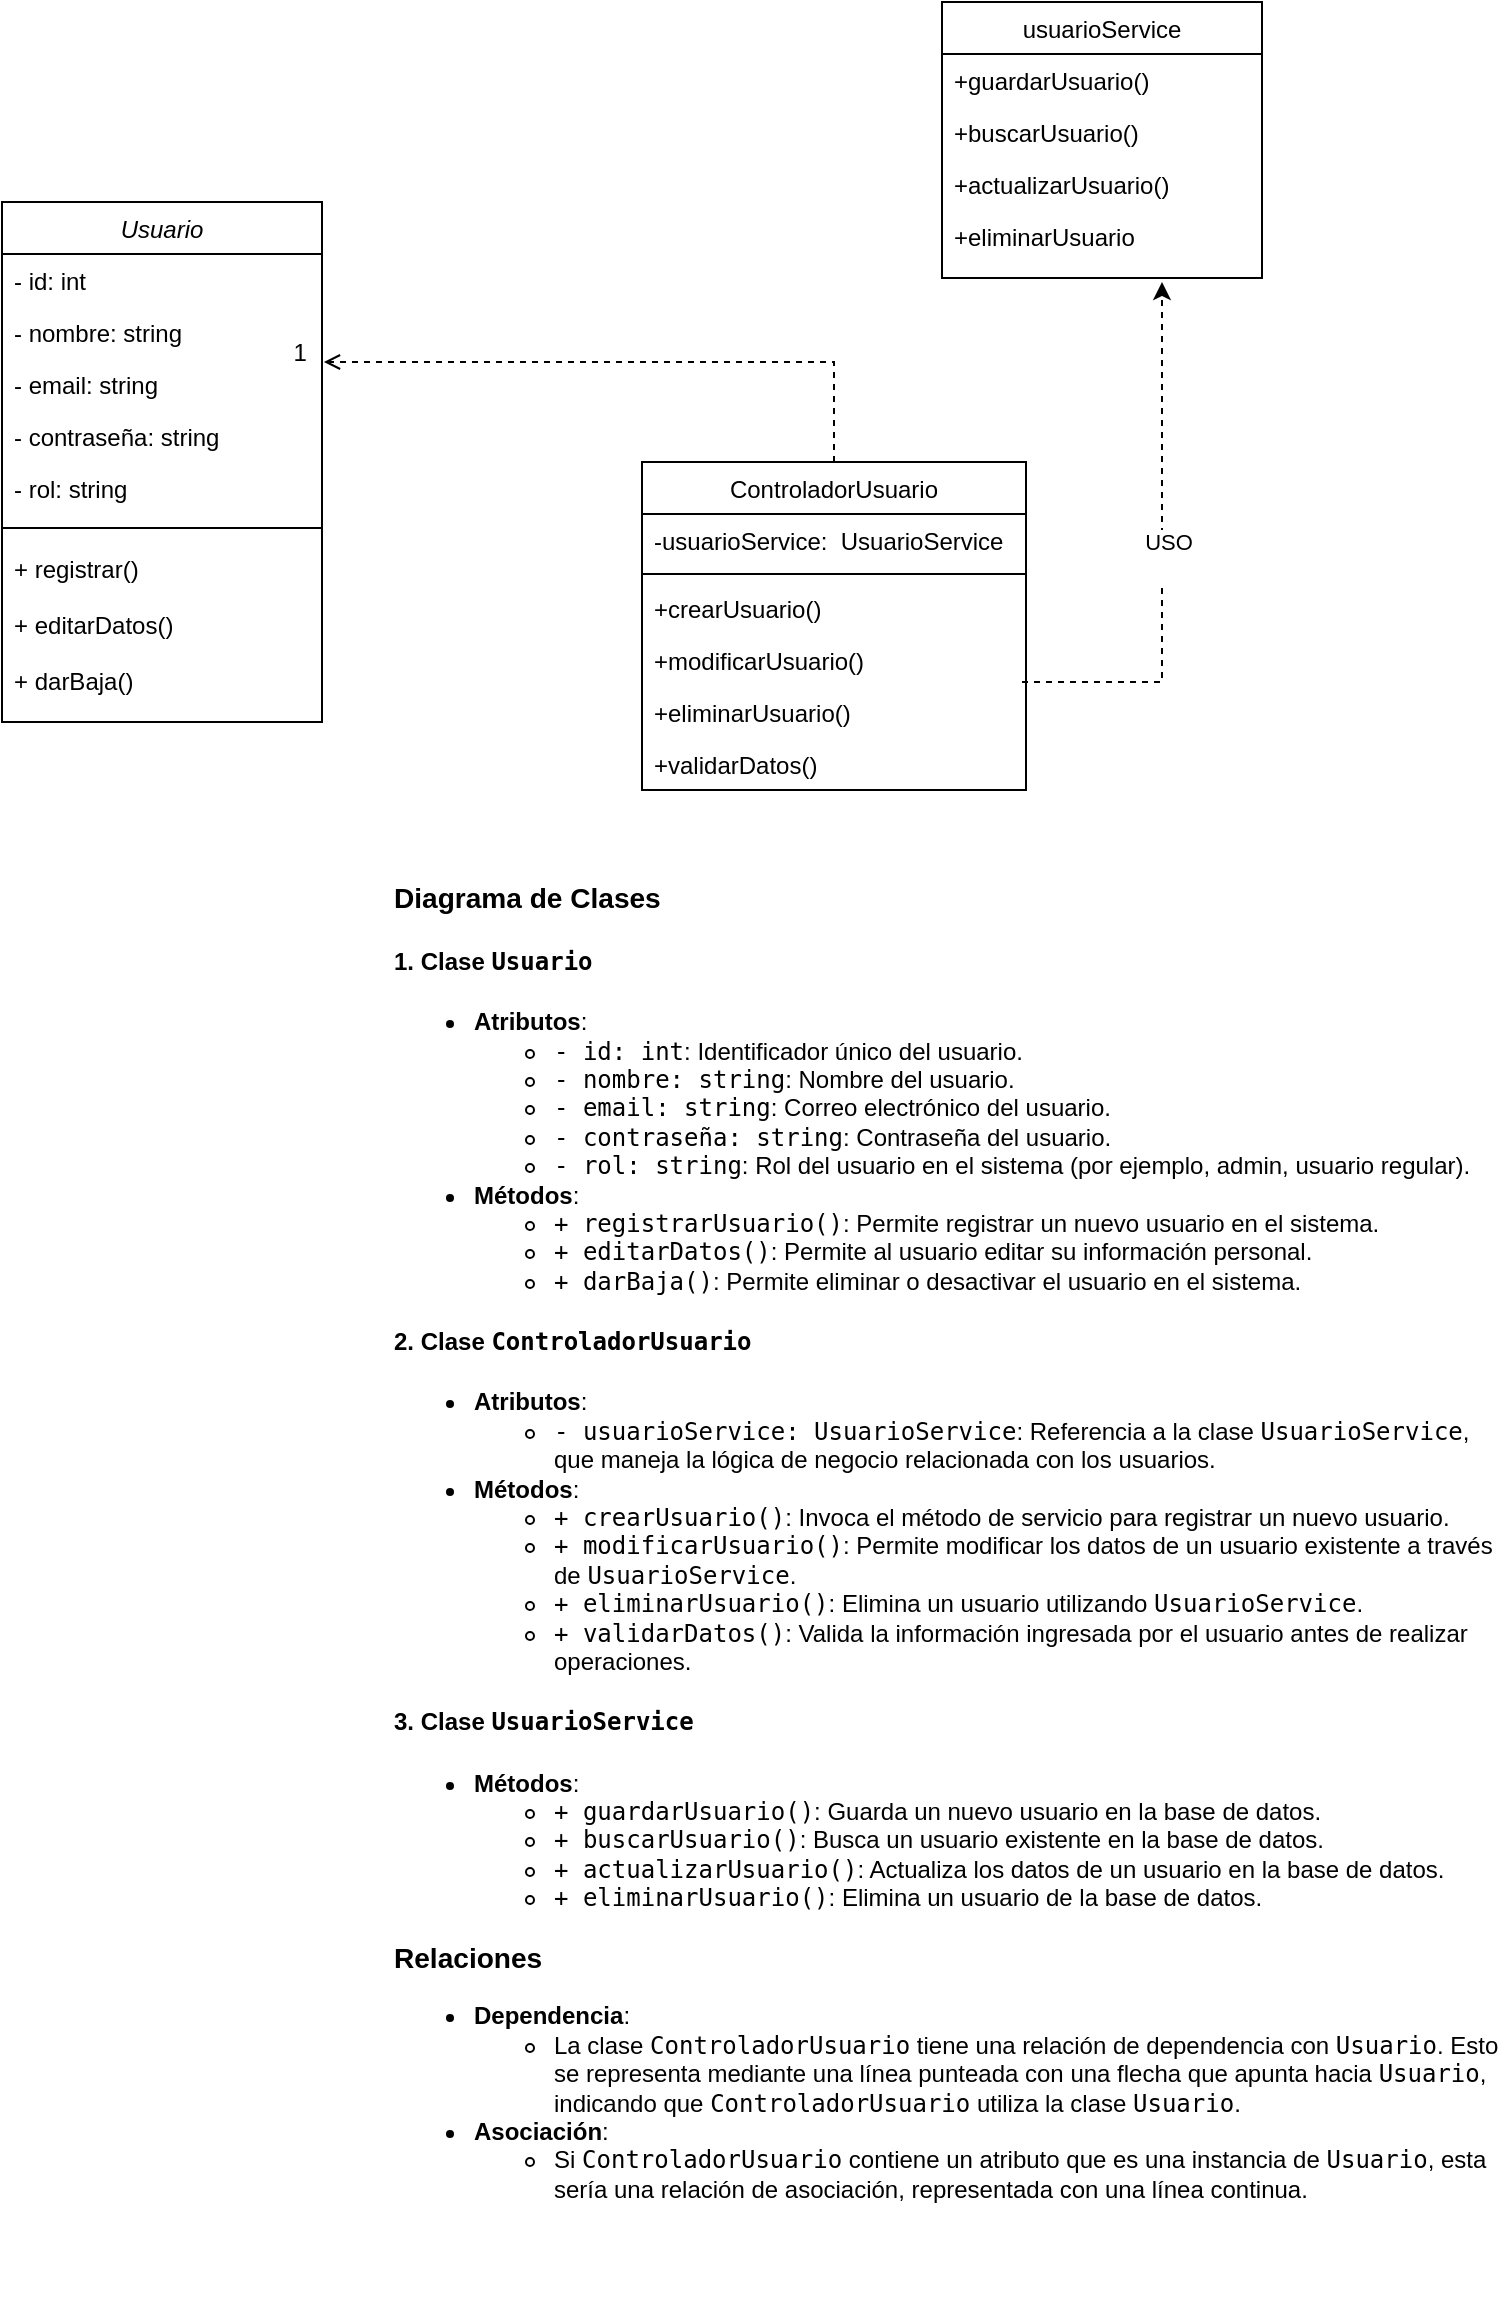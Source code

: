 <mxfile version="24.7.17">
  <diagram id="C5RBs43oDa-KdzZeNtuy" name="Page-1">
    <mxGraphModel dx="1320" dy="750" grid="1" gridSize="10" guides="1" tooltips="1" connect="1" arrows="1" fold="1" page="1" pageScale="1" pageWidth="827" pageHeight="1169" math="0" shadow="0">
      <root>
        <mxCell id="WIyWlLk6GJQsqaUBKTNV-0" />
        <mxCell id="WIyWlLk6GJQsqaUBKTNV-1" parent="WIyWlLk6GJQsqaUBKTNV-0" />
        <mxCell id="zkfFHV4jXpPFQw0GAbJ--0" value="Usuario" style="swimlane;fontStyle=2;align=center;verticalAlign=top;childLayout=stackLayout;horizontal=1;startSize=26;horizontalStack=0;resizeParent=1;resizeLast=0;collapsible=1;marginBottom=0;rounded=0;shadow=0;strokeWidth=1;" parent="WIyWlLk6GJQsqaUBKTNV-1" vertex="1">
          <mxGeometry x="220" y="120" width="160" height="260" as="geometry">
            <mxRectangle x="230" y="140" width="160" height="26" as="alternateBounds" />
          </mxGeometry>
        </mxCell>
        <mxCell id="zkfFHV4jXpPFQw0GAbJ--1" value=" - id: int" style="text;align=left;verticalAlign=top;spacingLeft=4;spacingRight=4;overflow=hidden;rotatable=0;points=[[0,0.5],[1,0.5]];portConstraint=eastwest;" parent="zkfFHV4jXpPFQw0GAbJ--0" vertex="1">
          <mxGeometry y="26" width="160" height="26" as="geometry" />
        </mxCell>
        <mxCell id="zkfFHV4jXpPFQw0GAbJ--2" value="- nombre: string &#xa;&#xa;" style="text;align=left;verticalAlign=top;spacingLeft=4;spacingRight=4;overflow=hidden;rotatable=0;points=[[0,0.5],[1,0.5]];portConstraint=eastwest;rounded=0;shadow=0;html=0;" parent="zkfFHV4jXpPFQw0GAbJ--0" vertex="1">
          <mxGeometry y="52" width="160" height="26" as="geometry" />
        </mxCell>
        <mxCell id="zkfFHV4jXpPFQw0GAbJ--3" value="- email: string &#xa;&#xa;" style="text;align=left;verticalAlign=top;spacingLeft=4;spacingRight=4;overflow=hidden;rotatable=0;points=[[0,0.5],[1,0.5]];portConstraint=eastwest;rounded=0;shadow=0;html=0;" parent="zkfFHV4jXpPFQw0GAbJ--0" vertex="1">
          <mxGeometry y="78" width="160" height="26" as="geometry" />
        </mxCell>
        <mxCell id="EtibgqHDjQ9ZtBg8LozY-2" value="- contraseña: string&#xa;" style="text;align=left;verticalAlign=top;spacingLeft=4;spacingRight=4;overflow=hidden;rotatable=0;points=[[0,0.5],[1,0.5]];portConstraint=eastwest;rounded=0;shadow=0;html=0;" vertex="1" parent="zkfFHV4jXpPFQw0GAbJ--0">
          <mxGeometry y="104" width="160" height="26" as="geometry" />
        </mxCell>
        <mxCell id="EtibgqHDjQ9ZtBg8LozY-3" value="- rol: string&#xa;" style="text;align=left;verticalAlign=top;spacingLeft=4;spacingRight=4;overflow=hidden;rotatable=0;points=[[0,0.5],[1,0.5]];portConstraint=eastwest;rounded=0;shadow=0;html=0;" vertex="1" parent="zkfFHV4jXpPFQw0GAbJ--0">
          <mxGeometry y="130" width="160" height="26" as="geometry" />
        </mxCell>
        <mxCell id="zkfFHV4jXpPFQw0GAbJ--4" value="" style="line;html=1;strokeWidth=1;align=left;verticalAlign=middle;spacingTop=-1;spacingLeft=3;spacingRight=3;rotatable=0;labelPosition=right;points=[];portConstraint=eastwest;" parent="zkfFHV4jXpPFQw0GAbJ--0" vertex="1">
          <mxGeometry y="156" width="160" height="14" as="geometry" />
        </mxCell>
        <mxCell id="zkfFHV4jXpPFQw0GAbJ--5" value="+ registrar()&#xa;" style="text;align=left;verticalAlign=top;spacingLeft=4;spacingRight=4;overflow=hidden;rotatable=0;points=[[0,0.5],[1,0.5]];portConstraint=eastwest;" parent="zkfFHV4jXpPFQw0GAbJ--0" vertex="1">
          <mxGeometry y="170" width="160" height="28" as="geometry" />
        </mxCell>
        <mxCell id="EtibgqHDjQ9ZtBg8LozY-4" value="+ editarDatos()" style="text;align=left;verticalAlign=top;spacingLeft=4;spacingRight=4;overflow=hidden;rotatable=0;points=[[0,0.5],[1,0.5]];portConstraint=eastwest;" vertex="1" parent="zkfFHV4jXpPFQw0GAbJ--0">
          <mxGeometry y="198" width="160" height="28" as="geometry" />
        </mxCell>
        <mxCell id="EtibgqHDjQ9ZtBg8LozY-5" value="+ darBaja()&#xa;" style="text;align=left;verticalAlign=top;spacingLeft=4;spacingRight=4;overflow=hidden;rotatable=0;points=[[0,0.5],[1,0.5]];portConstraint=eastwest;" vertex="1" parent="zkfFHV4jXpPFQw0GAbJ--0">
          <mxGeometry y="226" width="160" height="28" as="geometry" />
        </mxCell>
        <mxCell id="zkfFHV4jXpPFQw0GAbJ--26" value="" style="endArrow=open;shadow=0;strokeWidth=1;rounded=0;curved=0;endFill=1;edgeStyle=elbowEdgeStyle;elbow=vertical;exitX=0.5;exitY=0;exitDx=0;exitDy=0;entryX=1.006;entryY=0.077;entryDx=0;entryDy=0;entryPerimeter=0;dashed=1;" parent="WIyWlLk6GJQsqaUBKTNV-1" source="zkfFHV4jXpPFQw0GAbJ--17" target="zkfFHV4jXpPFQw0GAbJ--3" edge="1">
          <mxGeometry x="0.5" y="41" relative="1" as="geometry">
            <mxPoint x="604" y="130" as="sourcePoint" />
            <mxPoint x="440" y="237" as="targetPoint" />
            <mxPoint x="-40" y="32" as="offset" />
            <Array as="points">
              <mxPoint x="500" y="200" />
            </Array>
          </mxGeometry>
        </mxCell>
        <mxCell id="zkfFHV4jXpPFQw0GAbJ--28" value="1" style="resizable=0;align=right;verticalAlign=bottom;labelBackgroundColor=none;fontSize=12;" parent="zkfFHV4jXpPFQw0GAbJ--26" connectable="0" vertex="1">
          <mxGeometry x="1" relative="1" as="geometry">
            <mxPoint x="-7" y="4" as="offset" />
          </mxGeometry>
        </mxCell>
        <mxCell id="zkfFHV4jXpPFQw0GAbJ--6" value="usuarioService&#xa;" style="swimlane;fontStyle=0;align=center;verticalAlign=top;childLayout=stackLayout;horizontal=1;startSize=26;horizontalStack=0;resizeParent=1;resizeLast=0;collapsible=1;marginBottom=0;rounded=0;shadow=0;strokeWidth=1;" parent="WIyWlLk6GJQsqaUBKTNV-1" vertex="1">
          <mxGeometry x="690" y="20" width="160" height="138" as="geometry">
            <mxRectangle x="130" y="380" width="160" height="26" as="alternateBounds" />
          </mxGeometry>
        </mxCell>
        <mxCell id="zkfFHV4jXpPFQw0GAbJ--7" value="+guardarUsuario()" style="text;align=left;verticalAlign=top;spacingLeft=4;spacingRight=4;overflow=hidden;rotatable=0;points=[[0,0.5],[1,0.5]];portConstraint=eastwest;" parent="zkfFHV4jXpPFQw0GAbJ--6" vertex="1">
          <mxGeometry y="26" width="160" height="26" as="geometry" />
        </mxCell>
        <mxCell id="zkfFHV4jXpPFQw0GAbJ--8" value="+buscarUsuario()&#xa;" style="text;align=left;verticalAlign=top;spacingLeft=4;spacingRight=4;overflow=hidden;rotatable=0;points=[[0,0.5],[1,0.5]];portConstraint=eastwest;rounded=0;shadow=0;html=0;" parent="zkfFHV4jXpPFQw0GAbJ--6" vertex="1">
          <mxGeometry y="52" width="160" height="26" as="geometry" />
        </mxCell>
        <mxCell id="EtibgqHDjQ9ZtBg8LozY-8" value="+actualizarUsuario()" style="text;align=left;verticalAlign=top;spacingLeft=4;spacingRight=4;overflow=hidden;rotatable=0;points=[[0,0.5],[1,0.5]];portConstraint=eastwest;rounded=0;shadow=0;html=0;" vertex="1" parent="zkfFHV4jXpPFQw0GAbJ--6">
          <mxGeometry y="78" width="160" height="26" as="geometry" />
        </mxCell>
        <mxCell id="EtibgqHDjQ9ZtBg8LozY-9" value="+eliminarUsuario&#xa;" style="text;align=left;verticalAlign=top;spacingLeft=4;spacingRight=4;overflow=hidden;rotatable=0;points=[[0,0.5],[1,0.5]];portConstraint=eastwest;rounded=0;shadow=0;html=0;" vertex="1" parent="zkfFHV4jXpPFQw0GAbJ--6">
          <mxGeometry y="104" width="160" height="26" as="geometry" />
        </mxCell>
        <mxCell id="zkfFHV4jXpPFQw0GAbJ--17" value="ControladorUsuario" style="swimlane;fontStyle=0;align=center;verticalAlign=top;childLayout=stackLayout;horizontal=1;startSize=26;horizontalStack=0;resizeParent=1;resizeLast=0;collapsible=1;marginBottom=0;rounded=0;shadow=0;strokeWidth=1;" parent="WIyWlLk6GJQsqaUBKTNV-1" vertex="1">
          <mxGeometry x="540" y="250" width="192" height="164" as="geometry">
            <mxRectangle x="550" y="140" width="160" height="26" as="alternateBounds" />
          </mxGeometry>
        </mxCell>
        <mxCell id="zkfFHV4jXpPFQw0GAbJ--18" value="-usuarioService:  UsuarioService" style="text;align=left;verticalAlign=top;spacingLeft=4;spacingRight=4;overflow=hidden;rotatable=0;points=[[0,0.5],[1,0.5]];portConstraint=eastwest;" parent="zkfFHV4jXpPFQw0GAbJ--17" vertex="1">
          <mxGeometry y="26" width="192" height="26" as="geometry" />
        </mxCell>
        <mxCell id="zkfFHV4jXpPFQw0GAbJ--23" value="" style="line;html=1;strokeWidth=1;align=left;verticalAlign=middle;spacingTop=-1;spacingLeft=3;spacingRight=3;rotatable=0;labelPosition=right;points=[];portConstraint=eastwest;" parent="zkfFHV4jXpPFQw0GAbJ--17" vertex="1">
          <mxGeometry y="52" width="192" height="8" as="geometry" />
        </mxCell>
        <mxCell id="zkfFHV4jXpPFQw0GAbJ--24" value="+crearUsuario()" style="text;align=left;verticalAlign=top;spacingLeft=4;spacingRight=4;overflow=hidden;rotatable=0;points=[[0,0.5],[1,0.5]];portConstraint=eastwest;" parent="zkfFHV4jXpPFQw0GAbJ--17" vertex="1">
          <mxGeometry y="60" width="192" height="26" as="geometry" />
        </mxCell>
        <mxCell id="zkfFHV4jXpPFQw0GAbJ--25" value="+modificarUsuario()" style="text;align=left;verticalAlign=top;spacingLeft=4;spacingRight=4;overflow=hidden;rotatable=0;points=[[0,0.5],[1,0.5]];portConstraint=eastwest;" parent="zkfFHV4jXpPFQw0GAbJ--17" vertex="1">
          <mxGeometry y="86" width="192" height="26" as="geometry" />
        </mxCell>
        <mxCell id="EtibgqHDjQ9ZtBg8LozY-6" value="+eliminarUsuario()" style="text;align=left;verticalAlign=top;spacingLeft=4;spacingRight=4;overflow=hidden;rotatable=0;points=[[0,0.5],[1,0.5]];portConstraint=eastwest;" vertex="1" parent="zkfFHV4jXpPFQw0GAbJ--17">
          <mxGeometry y="112" width="192" height="26" as="geometry" />
        </mxCell>
        <mxCell id="EtibgqHDjQ9ZtBg8LozY-7" value="+validarDatos()" style="text;align=left;verticalAlign=top;spacingLeft=4;spacingRight=4;overflow=hidden;rotatable=0;points=[[0,0.5],[1,0.5]];portConstraint=eastwest;" vertex="1" parent="zkfFHV4jXpPFQw0GAbJ--17">
          <mxGeometry y="138" width="192" height="26" as="geometry" />
        </mxCell>
        <mxCell id="EtibgqHDjQ9ZtBg8LozY-11" value="&lt;h3&gt;Diagrama de Clases&lt;/h3&gt;&lt;h4&gt;1. &lt;strong&gt;Clase &lt;code&gt;Usuario&lt;/code&gt;&lt;/strong&gt;&lt;/h4&gt;&lt;ul&gt;&lt;li&gt;&lt;strong&gt;Atributos&lt;/strong&gt;:&lt;ul&gt;&lt;li&gt;&lt;code&gt;- id: int&lt;/code&gt;: Identificador único del usuario.&lt;/li&gt;&lt;li&gt;&lt;code&gt;- nombre: string&lt;/code&gt;: Nombre del usuario.&lt;/li&gt;&lt;li&gt;&lt;code&gt;- email: string&lt;/code&gt;: Correo electrónico del usuario.&lt;/li&gt;&lt;li&gt;&lt;code&gt;- contraseña: string&lt;/code&gt;: Contraseña del usuario.&lt;/li&gt;&lt;li&gt;&lt;code&gt;- rol: string&lt;/code&gt;: Rol del usuario en el sistema (por ejemplo, admin, usuario regular).&lt;/li&gt;&lt;/ul&gt;&lt;/li&gt;&lt;li&gt;&lt;strong&gt;Métodos&lt;/strong&gt;:&lt;ul&gt;&lt;li&gt;&lt;code&gt;+ registrarUsuario()&lt;/code&gt;: Permite registrar un nuevo usuario en el sistema.&lt;/li&gt;&lt;li&gt;&lt;code&gt;+ editarDatos()&lt;/code&gt;: Permite al usuario editar su información personal.&lt;/li&gt;&lt;li&gt;&lt;code&gt;+ darBaja()&lt;/code&gt;: Permite eliminar o desactivar el usuario en el sistema.&lt;/li&gt;&lt;/ul&gt;&lt;/li&gt;&lt;/ul&gt;&lt;h4&gt;2. &lt;strong&gt;Clase &lt;code&gt;ControladorUsuario&lt;/code&gt;&lt;/strong&gt;&lt;/h4&gt;&lt;ul&gt;&lt;li&gt;&lt;strong&gt;Atributos&lt;/strong&gt;:&lt;ul&gt;&lt;li&gt;&lt;code&gt;- usuarioService: UsuarioService&lt;/code&gt;: Referencia a la clase &lt;code&gt;UsuarioService&lt;/code&gt;, que maneja la lógica de negocio relacionada con los usuarios.&lt;/li&gt;&lt;/ul&gt;&lt;/li&gt;&lt;li&gt;&lt;strong&gt;Métodos&lt;/strong&gt;:&lt;ul&gt;&lt;li&gt;&lt;code&gt;+ crearUsuario()&lt;/code&gt;: Invoca el método de servicio para registrar un nuevo usuario.&lt;/li&gt;&lt;li&gt;&lt;code&gt;+ modificarUsuario()&lt;/code&gt;: Permite modificar los datos de un usuario existente a través de &lt;code&gt;UsuarioService&lt;/code&gt;.&lt;/li&gt;&lt;li&gt;&lt;code&gt;+ eliminarUsuario()&lt;/code&gt;: Elimina un usuario utilizando &lt;code&gt;UsuarioService&lt;/code&gt;.&lt;/li&gt;&lt;li&gt;&lt;code&gt;+ validarDatos()&lt;/code&gt;: Valida la información ingresada por el usuario antes de realizar operaciones.&lt;/li&gt;&lt;/ul&gt;&lt;/li&gt;&lt;/ul&gt;&lt;h4&gt;3. &lt;strong&gt;Clase &lt;code&gt;UsuarioService&lt;/code&gt;&lt;/strong&gt;&lt;/h4&gt;&lt;ul&gt;&lt;li&gt;&lt;strong&gt;Métodos&lt;/strong&gt;:&lt;ul&gt;&lt;li&gt;&lt;code&gt;+ guardarUsuario()&lt;/code&gt;: Guarda un nuevo usuario en la base de datos.&lt;/li&gt;&lt;li&gt;&lt;code&gt;+ buscarUsuario()&lt;/code&gt;: Busca un usuario existente en la base de datos.&lt;/li&gt;&lt;li&gt;&lt;code&gt;+ actualizarUsuario()&lt;/code&gt;: Actualiza los datos de un usuario en la base de datos.&lt;/li&gt;&lt;li&gt;&lt;code&gt;+ eliminarUsuario()&lt;/code&gt;: Elimina un usuario de la base de datos.&lt;/li&gt;&lt;/ul&gt;&lt;/li&gt;&lt;/ul&gt;&lt;h3&gt;Relaciones&lt;/h3&gt;&lt;ul&gt;&lt;li&gt;&lt;strong&gt;Dependencia&lt;/strong&gt;:&lt;ul&gt;&lt;li&gt;La clase &lt;code&gt;ControladorUsuario&lt;/code&gt; tiene una relación de dependencia con &lt;code&gt;Usuario&lt;/code&gt;. Esto se representa mediante una línea punteada con una flecha que apunta hacia &lt;code&gt;Usuario&lt;/code&gt;, indicando que &lt;code&gt;ControladorUsuario&lt;/code&gt; utiliza la clase &lt;code&gt;Usuario&lt;/code&gt;.&lt;/li&gt;&lt;/ul&gt;&lt;/li&gt;&lt;li&gt;&lt;strong&gt;Asociación&lt;/strong&gt;:&lt;ul&gt;&lt;li&gt;Si &lt;code&gt;ControladorUsuario&lt;/code&gt; contiene un atributo que es una instancia de &lt;code&gt;Usuario&lt;/code&gt;, esta sería una relación de asociación, representada con una línea continua.&lt;/li&gt;&lt;/ul&gt;&lt;/li&gt;&lt;/ul&gt;" style="text;whiteSpace=wrap;html=1;" vertex="1" parent="WIyWlLk6GJQsqaUBKTNV-1">
          <mxGeometry x="414" y="439" width="560" height="730" as="geometry" />
        </mxCell>
        <mxCell id="EtibgqHDjQ9ZtBg8LozY-13" value="" style="endArrow=classic;html=1;rounded=0;dashed=1;" edge="1" parent="WIyWlLk6GJQsqaUBKTNV-1">
          <mxGeometry width="50" height="50" relative="1" as="geometry">
            <mxPoint x="730" y="360" as="sourcePoint" />
            <mxPoint x="800" y="160" as="targetPoint" />
            <Array as="points">
              <mxPoint x="800" y="360" />
            </Array>
          </mxGeometry>
        </mxCell>
        <mxCell id="EtibgqHDjQ9ZtBg8LozY-14" value="USO&lt;div&gt;&lt;br&gt;&lt;/div&gt;" style="edgeLabel;html=1;align=center;verticalAlign=middle;resizable=0;points=[];" vertex="1" connectable="0" parent="EtibgqHDjQ9ZtBg8LozY-13">
          <mxGeometry x="-0.015" y="-3" relative="1" as="geometry">
            <mxPoint as="offset" />
          </mxGeometry>
        </mxCell>
      </root>
    </mxGraphModel>
  </diagram>
</mxfile>
